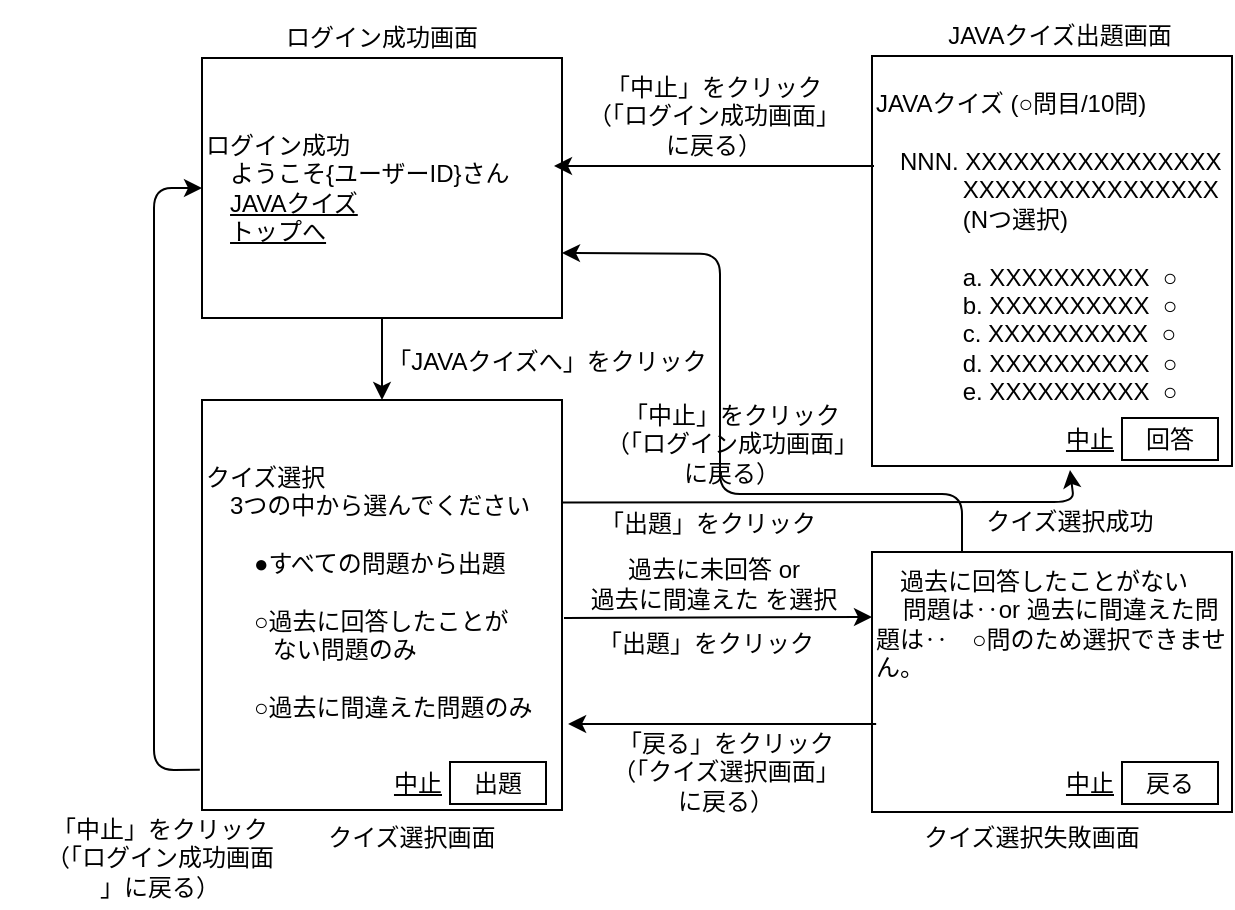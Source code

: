 <mxfile>
    <diagram id="cOPPHnaynSb4PC9Ppda5" name="ページ1">
        <mxGraphModel dx="1403" dy="475" grid="1" gridSize="10" guides="1" tooltips="1" connect="1" arrows="1" fold="1" page="1" pageScale="1" pageWidth="827" pageHeight="1169" background="none" math="0" shadow="0">
            <root>
                <mxCell id="0"/>
                <mxCell id="1" parent="0"/>
                <mxCell id="12" value="「出題」をクリック" style="text;html=1;strokeColor=none;fillColor=none;align=center;verticalAlign=middle;whiteSpace=wrap;rounded=0;" parent="1" vertex="1">
                    <mxGeometry x="-548" y="320" width="160" height="30" as="geometry"/>
                </mxCell>
                <mxCell id="34" value="過去に未回答 or &lt;br&gt;過去に間違えた を選択" style="text;html=1;strokeColor=none;fillColor=none;align=center;verticalAlign=middle;whiteSpace=wrap;rounded=0;" parent="1" vertex="1">
                    <mxGeometry x="-544" y="286" width="160" height="38" as="geometry"/>
                </mxCell>
                <mxCell id="38" value="　過去に回答したことがない&lt;br&gt;&amp;nbsp; &amp;nbsp; 問題は‥or 過去に間違えた問題は‥　○問のため選択できません。&lt;br&gt;&lt;br&gt;&lt;br&gt;&lt;br&gt;&lt;br&gt;" style="rounded=0;whiteSpace=wrap;html=1;align=left;" parent="1" vertex="1">
                    <mxGeometry x="-385" y="289" width="180" height="130" as="geometry"/>
                </mxCell>
                <mxCell id="2" value="ログイン成功&lt;br&gt;　ようこそ{ユーザーID}さん&lt;br&gt;　&lt;u&gt;JAVAクイズ&lt;/u&gt;&lt;br&gt;　&lt;u&gt;トップへ&lt;/u&gt;" style="rounded=0;whiteSpace=wrap;html=1;align=left;" parent="1" vertex="1">
                    <mxGeometry x="-720" y="42" width="180" height="130" as="geometry"/>
                </mxCell>
                <mxCell id="3" value="クイズ選択&lt;br&gt;　3つの中から選んでください&lt;br&gt;&lt;br&gt;　　●すべての問題から出題&lt;br&gt;&lt;br&gt;　　○過去に回答したことが&lt;br&gt;&amp;nbsp; &amp;nbsp; &amp;nbsp; &amp;nbsp; &amp;nbsp; ない問題のみ&lt;br&gt;&lt;br&gt;　　○過去に間違えた問題のみ&lt;br&gt;&lt;br&gt;" style="rounded=0;whiteSpace=wrap;html=1;align=left;" parent="1" vertex="1">
                    <mxGeometry x="-720" y="213" width="180" height="205" as="geometry"/>
                </mxCell>
                <mxCell id="6" value="出題" style="text;html=1;strokeColor=default;fillColor=none;align=center;verticalAlign=middle;whiteSpace=wrap;rounded=0;" parent="1" vertex="1">
                    <mxGeometry x="-596" y="394" width="48" height="21" as="geometry"/>
                </mxCell>
                <mxCell id="7" value="JAVAクイズ (○問目/10問)&lt;br&gt;&lt;br&gt;　NNN. XXXXXXXXXXXXXXXX&lt;br&gt;&amp;nbsp; &amp;nbsp; &amp;nbsp; &amp;nbsp; &amp;nbsp; &amp;nbsp; &amp;nbsp;XXXXXXXXXXXXXXXX&lt;br&gt;&amp;nbsp; &amp;nbsp; &amp;nbsp; &amp;nbsp; &amp;nbsp; &amp;nbsp; &amp;nbsp;(Nつ選択)&lt;br&gt;&lt;br&gt;&amp;nbsp; &amp;nbsp; &amp;nbsp; &amp;nbsp; &amp;nbsp; &amp;nbsp; &amp;nbsp;a. XXXXXXXXXX&amp;nbsp; ○&lt;br&gt;&amp;nbsp; &amp;nbsp; &amp;nbsp; &amp;nbsp; &amp;nbsp; &amp;nbsp; &amp;nbsp;b. XXXXXXXXXX&amp;nbsp; ○&lt;br&gt;&amp;nbsp; &amp;nbsp; &amp;nbsp; &amp;nbsp; &amp;nbsp; &amp;nbsp; &amp;nbsp;c. XXXXXXXXXX&amp;nbsp; ○&lt;br&gt;&amp;nbsp; &amp;nbsp; &amp;nbsp; &amp;nbsp; &amp;nbsp; &amp;nbsp; &amp;nbsp;d. XXXXXXXXXX&amp;nbsp; ○&lt;br&gt;&amp;nbsp; &amp;nbsp; &amp;nbsp; &amp;nbsp; &amp;nbsp; &amp;nbsp; &amp;nbsp;e. XXXXXXXXXX&amp;nbsp; ○&lt;br&gt;&lt;br&gt;" style="rounded=0;whiteSpace=wrap;html=1;align=left;" parent="1" vertex="1">
                    <mxGeometry x="-385" y="41" width="180" height="205" as="geometry"/>
                </mxCell>
                <mxCell id="35" value="" style="edgeStyle=none;html=1;exitX=0.25;exitY=0;exitDx=0;exitDy=0;entryX=1;entryY=0.75;entryDx=0;entryDy=0;" parent="1" source="38" target="2" edge="1">
                    <mxGeometry relative="1" as="geometry">
                        <Array as="points">
                            <mxPoint x="-340" y="260"/>
                            <mxPoint x="-461" y="260"/>
                            <mxPoint x="-461" y="140"/>
                        </Array>
                    </mxGeometry>
                </mxCell>
                <mxCell id="10" value="「JAVAクイズへ」をクリック" style="text;html=1;strokeColor=none;fillColor=none;align=center;verticalAlign=middle;whiteSpace=wrap;rounded=0;" parent="1" vertex="1">
                    <mxGeometry x="-636" y="179" width="177" height="30" as="geometry"/>
                </mxCell>
                <mxCell id="11" value="" style="endArrow=classic;html=1;exitX=0.5;exitY=1;exitDx=0;exitDy=0;entryX=0.5;entryY=0;entryDx=0;entryDy=0;" parent="1" source="2" target="3" edge="1">
                    <mxGeometry width="50" height="50" relative="1" as="geometry">
                        <mxPoint x="-508" y="243" as="sourcePoint"/>
                        <mxPoint x="-628" y="263" as="targetPoint"/>
                    </mxGeometry>
                </mxCell>
                <mxCell id="14" value="ログイン成功画面" style="text;html=1;strokeColor=none;fillColor=none;align=center;verticalAlign=middle;whiteSpace=wrap;rounded=0;" parent="1" vertex="1">
                    <mxGeometry x="-710" y="13" width="160" height="38" as="geometry"/>
                </mxCell>
                <mxCell id="15" value="クイズ選択画面" style="text;html=1;strokeColor=none;fillColor=none;align=center;verticalAlign=middle;whiteSpace=wrap;rounded=0;" parent="1" vertex="1">
                    <mxGeometry x="-695" y="417" width="160" height="30" as="geometry"/>
                </mxCell>
                <mxCell id="16" value="JAVAクイズ出題画面" style="text;html=1;strokeColor=none;fillColor=none;align=center;verticalAlign=middle;whiteSpace=wrap;rounded=0;" parent="1" vertex="1">
                    <mxGeometry x="-371" y="16" width="160" height="30" as="geometry"/>
                </mxCell>
                <mxCell id="17" value="「中止」をクリック&lt;br&gt;（「ログイン成功画面&lt;br&gt;」に戻る）" style="text;html=1;strokeColor=none;fillColor=none;align=center;verticalAlign=middle;whiteSpace=wrap;rounded=0;" parent="1" vertex="1">
                    <mxGeometry x="-821" y="417" width="160" height="50" as="geometry"/>
                </mxCell>
                <mxCell id="18" value="" style="endArrow=classic;html=1;exitX=-0.006;exitY=0.902;exitDx=0;exitDy=0;entryX=0;entryY=0.5;entryDx=0;entryDy=0;exitPerimeter=0;" parent="1" source="3" target="2" edge="1">
                    <mxGeometry width="50" height="50" relative="1" as="geometry">
                        <mxPoint x="-706" y="376" as="sourcePoint"/>
                        <mxPoint x="-704" y="346" as="targetPoint"/>
                        <Array as="points">
                            <mxPoint x="-744" y="398"/>
                            <mxPoint x="-744" y="107"/>
                        </Array>
                    </mxGeometry>
                </mxCell>
                <mxCell id="21" value="&lt;u&gt;中止&lt;/u&gt;" style="text;html=1;strokeColor=none;fillColor=none;align=center;verticalAlign=middle;whiteSpace=wrap;rounded=0;" parent="1" vertex="1">
                    <mxGeometry x="-636" y="394" width="48" height="21" as="geometry"/>
                </mxCell>
                <mxCell id="27" value="&lt;u&gt;中止&lt;/u&gt;" style="text;html=1;strokeColor=none;fillColor=none;align=center;verticalAlign=middle;whiteSpace=wrap;rounded=0;" parent="1" vertex="1">
                    <mxGeometry x="-300" y="394" width="48" height="21" as="geometry"/>
                </mxCell>
                <mxCell id="28" value="戻る" style="text;html=1;strokeColor=default;fillColor=none;align=center;verticalAlign=middle;whiteSpace=wrap;rounded=0;" parent="1" vertex="1">
                    <mxGeometry x="-260" y="394" width="48" height="21" as="geometry"/>
                </mxCell>
                <mxCell id="29" value="クイズ選択失敗画面" style="text;html=1;strokeColor=none;fillColor=none;align=center;verticalAlign=middle;whiteSpace=wrap;rounded=0;" parent="1" vertex="1">
                    <mxGeometry x="-385" y="417" width="160" height="30" as="geometry"/>
                </mxCell>
                <mxCell id="33" value="「中止」をクリック&lt;br&gt;（「ログイン成功画面」&lt;br&gt;に戻る）" style="text;html=1;strokeColor=none;fillColor=none;align=center;verticalAlign=middle;whiteSpace=wrap;rounded=0;" parent="1" vertex="1">
                    <mxGeometry x="-535" y="210" width="160" height="50" as="geometry"/>
                </mxCell>
                <mxCell id="36" value="" style="endArrow=classic;html=1;exitX=0.006;exitY=0.79;exitDx=0;exitDy=0;exitPerimeter=0;entryX=1.017;entryY=0.79;entryDx=0;entryDy=0;entryPerimeter=0;" parent="1" target="3" edge="1">
                    <mxGeometry width="50" height="50" relative="1" as="geometry">
                        <mxPoint x="-382.92" y="374.95" as="sourcePoint"/>
                        <mxPoint x="-414" y="270" as="targetPoint"/>
                    </mxGeometry>
                </mxCell>
                <mxCell id="37" value="「戻る」をクリック&lt;br&gt;（「クイズ選択画面」&lt;br&gt;に戻る）" style="text;html=1;strokeColor=none;fillColor=none;align=center;verticalAlign=middle;whiteSpace=wrap;rounded=0;" parent="1" vertex="1">
                    <mxGeometry x="-538" y="374" width="160" height="50" as="geometry"/>
                </mxCell>
                <mxCell id="39" value="&lt;u&gt;中止&lt;/u&gt;" style="text;html=1;strokeColor=none;fillColor=none;align=center;verticalAlign=middle;whiteSpace=wrap;rounded=0;" parent="1" vertex="1">
                    <mxGeometry x="-300" y="222" width="48" height="21" as="geometry"/>
                </mxCell>
                <mxCell id="40" value="回答" style="text;html=1;strokeColor=default;fillColor=none;align=center;verticalAlign=middle;whiteSpace=wrap;rounded=0;" parent="1" vertex="1">
                    <mxGeometry x="-260" y="222" width="48" height="21" as="geometry"/>
                </mxCell>
                <mxCell id="41" value="" style="endArrow=classic;html=1;exitX=1;exitY=0.25;exitDx=0;exitDy=0;entryX=0.55;entryY=1.01;entryDx=0;entryDy=0;entryPerimeter=0;" parent="1" source="3" target="7" edge="1">
                    <mxGeometry width="50" height="50" relative="1" as="geometry">
                        <mxPoint x="-494" y="300" as="sourcePoint"/>
                        <mxPoint x="-174" y="264" as="targetPoint"/>
                        <Array as="points">
                            <mxPoint x="-284" y="264"/>
                        </Array>
                    </mxGeometry>
                </mxCell>
                <mxCell id="42" value="「出題」をクリック" style="text;html=1;strokeColor=none;fillColor=none;align=center;verticalAlign=middle;whiteSpace=wrap;rounded=0;" parent="1" vertex="1">
                    <mxGeometry x="-547" y="260" width="160" height="30" as="geometry"/>
                </mxCell>
                <mxCell id="13" value="" style="endArrow=classic;html=1;entryX=0;entryY=0.25;entryDx=0;entryDy=0;" parent="1" target="38" edge="1">
                    <mxGeometry width="50" height="50" relative="1" as="geometry">
                        <mxPoint x="-539" y="322" as="sourcePoint"/>
                        <mxPoint x="-384" y="315.5" as="targetPoint"/>
                    </mxGeometry>
                </mxCell>
                <mxCell id="43" value="「中止」をクリック&lt;br&gt;（「ログイン成功画面」&lt;br&gt;に戻る）" style="text;html=1;strokeColor=none;fillColor=none;align=center;verticalAlign=middle;whiteSpace=wrap;rounded=0;" parent="1" vertex="1">
                    <mxGeometry x="-544" y="46" width="160" height="50" as="geometry"/>
                </mxCell>
                <mxCell id="44" value="" style="endArrow=classic;html=1;exitX=1;exitY=1;exitDx=0;exitDy=0;entryX=0;entryY=1;entryDx=0;entryDy=0;" parent="1" source="43" target="43" edge="1">
                    <mxGeometry width="50" height="50" relative="1" as="geometry">
                        <mxPoint x="-494" y="210" as="sourcePoint"/>
                        <mxPoint x="-444" y="160" as="targetPoint"/>
                    </mxGeometry>
                </mxCell>
                <mxCell id="45" value="クイズ選択成功" style="text;html=1;strokeColor=none;fillColor=none;align=center;verticalAlign=middle;whiteSpace=wrap;rounded=0;" parent="1" vertex="1">
                    <mxGeometry x="-366" y="259" width="160" height="30" as="geometry"/>
                </mxCell>
            </root>
        </mxGraphModel>
    </diagram>
</mxfile>